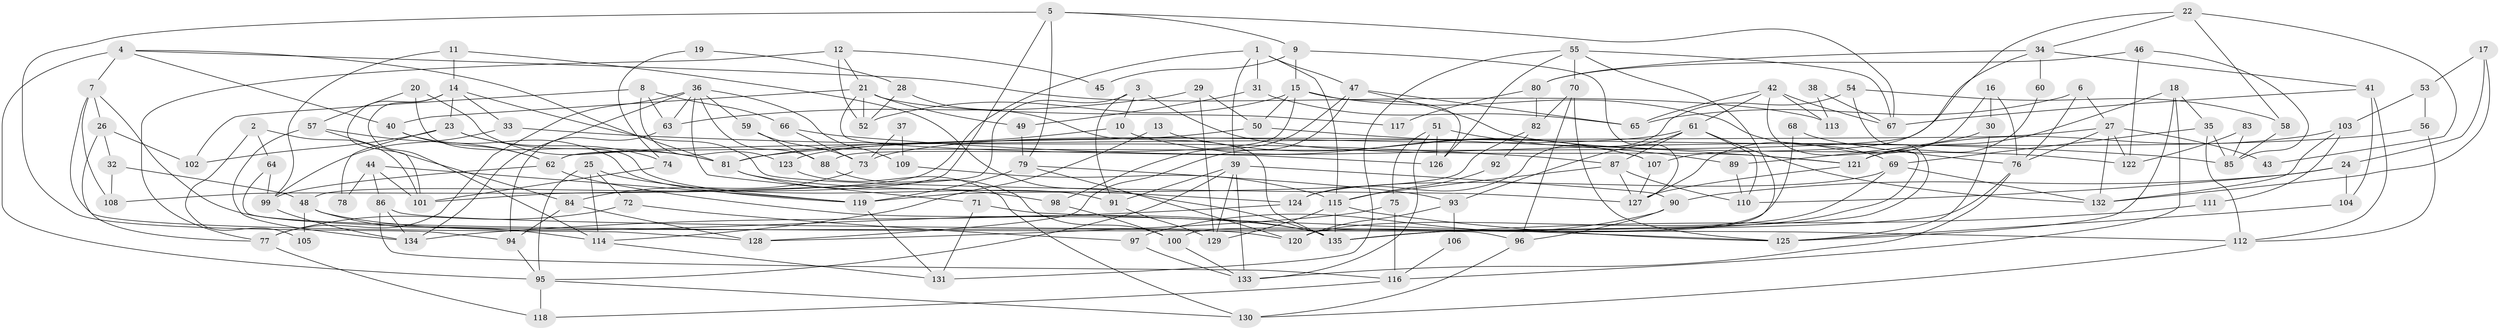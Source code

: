 // coarse degree distribution, {6: 0.023255813953488372, 10: 0.13953488372093023, 7: 0.11627906976744186, 13: 0.06976744186046512, 4: 0.13953488372093023, 5: 0.20930232558139536, 9: 0.046511627906976744, 8: 0.16279069767441862, 11: 0.023255813953488372, 3: 0.046511627906976744, 2: 0.023255813953488372}
// Generated by graph-tools (version 1.1) at 2025/51/03/04/25 22:51:01]
// undirected, 135 vertices, 270 edges
graph export_dot {
  node [color=gray90,style=filled];
  1;
  2;
  3;
  4;
  5;
  6;
  7;
  8;
  9;
  10;
  11;
  12;
  13;
  14;
  15;
  16;
  17;
  18;
  19;
  20;
  21;
  22;
  23;
  24;
  25;
  26;
  27;
  28;
  29;
  30;
  31;
  32;
  33;
  34;
  35;
  36;
  37;
  38;
  39;
  40;
  41;
  42;
  43;
  44;
  45;
  46;
  47;
  48;
  49;
  50;
  51;
  52;
  53;
  54;
  55;
  56;
  57;
  58;
  59;
  60;
  61;
  62;
  63;
  64;
  65;
  66;
  67;
  68;
  69;
  70;
  71;
  72;
  73;
  74;
  75;
  76;
  77;
  78;
  79;
  80;
  81;
  82;
  83;
  84;
  85;
  86;
  87;
  88;
  89;
  90;
  91;
  92;
  93;
  94;
  95;
  96;
  97;
  98;
  99;
  100;
  101;
  102;
  103;
  104;
  105;
  106;
  107;
  108;
  109;
  110;
  111;
  112;
  113;
  114;
  115;
  116;
  117;
  118;
  119;
  120;
  121;
  122;
  123;
  124;
  125;
  126;
  127;
  128;
  129;
  130;
  131;
  132;
  133;
  134;
  135;
  1 -- 115;
  1 -- 39;
  1 -- 31;
  1 -- 47;
  1 -- 108;
  2 -- 101;
  2 -- 64;
  2 -- 105;
  3 -- 91;
  3 -- 121;
  3 -- 10;
  3 -- 101;
  4 -- 95;
  4 -- 7;
  4 -- 40;
  4 -- 81;
  4 -- 113;
  5 -- 79;
  5 -- 48;
  5 -- 9;
  5 -- 67;
  5 -- 94;
  6 -- 65;
  6 -- 27;
  6 -- 76;
  7 -- 26;
  7 -- 120;
  7 -- 108;
  7 -- 128;
  8 -- 102;
  8 -- 66;
  8 -- 63;
  8 -- 123;
  9 -- 127;
  9 -- 15;
  9 -- 45;
  10 -- 81;
  10 -- 107;
  11 -- 99;
  11 -- 135;
  11 -- 14;
  12 -- 21;
  12 -- 52;
  12 -- 45;
  12 -- 77;
  13 -- 107;
  13 -- 114;
  14 -- 101;
  14 -- 23;
  14 -- 33;
  14 -- 114;
  14 -- 127;
  15 -- 126;
  15 -- 50;
  15 -- 52;
  15 -- 69;
  15 -- 88;
  16 -- 30;
  16 -- 76;
  16 -- 127;
  17 -- 24;
  17 -- 132;
  17 -- 53;
  18 -- 35;
  18 -- 125;
  18 -- 116;
  18 -- 121;
  19 -- 28;
  19 -- 74;
  20 -- 81;
  20 -- 57;
  20 -- 91;
  21 -- 126;
  21 -- 40;
  21 -- 49;
  21 -- 52;
  21 -- 117;
  22 -- 34;
  22 -- 107;
  22 -- 43;
  22 -- 58;
  23 -- 81;
  23 -- 74;
  23 -- 78;
  23 -- 102;
  24 -- 110;
  24 -- 104;
  24 -- 90;
  25 -- 119;
  25 -- 95;
  25 -- 72;
  25 -- 114;
  26 -- 32;
  26 -- 77;
  26 -- 102;
  27 -- 76;
  27 -- 62;
  27 -- 43;
  27 -- 122;
  27 -- 132;
  28 -- 52;
  28 -- 135;
  29 -- 50;
  29 -- 63;
  29 -- 129;
  30 -- 89;
  30 -- 125;
  31 -- 65;
  31 -- 49;
  32 -- 108;
  32 -- 48;
  33 -- 99;
  33 -- 87;
  34 -- 41;
  34 -- 62;
  34 -- 60;
  34 -- 80;
  35 -- 112;
  35 -- 69;
  35 -- 85;
  36 -- 134;
  36 -- 77;
  36 -- 59;
  36 -- 63;
  36 -- 71;
  36 -- 88;
  36 -- 109;
  37 -- 73;
  37 -- 109;
  38 -- 67;
  38 -- 113;
  39 -- 91;
  39 -- 133;
  39 -- 90;
  39 -- 95;
  39 -- 129;
  40 -- 119;
  40 -- 62;
  41 -- 67;
  41 -- 112;
  41 -- 104;
  42 -- 61;
  42 -- 135;
  42 -- 65;
  42 -- 67;
  42 -- 113;
  44 -- 119;
  44 -- 86;
  44 -- 78;
  44 -- 101;
  46 -- 80;
  46 -- 122;
  46 -- 85;
  47 -- 128;
  47 -- 65;
  47 -- 98;
  47 -- 122;
  48 -- 135;
  48 -- 114;
  48 -- 105;
  49 -- 79;
  50 -- 121;
  50 -- 123;
  51 -- 75;
  51 -- 133;
  51 -- 89;
  51 -- 126;
  53 -- 103;
  53 -- 56;
  54 -- 135;
  54 -- 58;
  54 -- 124;
  55 -- 67;
  55 -- 70;
  55 -- 120;
  55 -- 126;
  55 -- 131;
  56 -- 81;
  56 -- 112;
  57 -- 62;
  57 -- 84;
  57 -- 134;
  58 -- 85;
  59 -- 88;
  59 -- 73;
  60 -- 121;
  61 -- 87;
  61 -- 132;
  61 -- 73;
  61 -- 93;
  61 -- 110;
  62 -- 135;
  62 -- 99;
  63 -- 94;
  64 -- 99;
  64 -- 96;
  66 -- 85;
  66 -- 73;
  68 -- 100;
  68 -- 76;
  69 -- 120;
  69 -- 124;
  69 -- 132;
  70 -- 96;
  70 -- 125;
  70 -- 82;
  71 -- 131;
  71 -- 125;
  72 -- 77;
  72 -- 97;
  73 -- 84;
  74 -- 101;
  75 -- 116;
  75 -- 128;
  76 -- 133;
  76 -- 135;
  77 -- 118;
  79 -- 120;
  79 -- 93;
  79 -- 119;
  80 -- 82;
  80 -- 117;
  81 -- 124;
  81 -- 98;
  82 -- 119;
  82 -- 92;
  83 -- 85;
  83 -- 122;
  84 -- 94;
  84 -- 128;
  86 -- 112;
  86 -- 134;
  86 -- 116;
  87 -- 127;
  87 -- 110;
  87 -- 115;
  88 -- 100;
  89 -- 110;
  90 -- 96;
  90 -- 97;
  91 -- 129;
  92 -- 115;
  93 -- 106;
  93 -- 120;
  94 -- 95;
  95 -- 118;
  95 -- 130;
  96 -- 130;
  97 -- 133;
  98 -- 100;
  99 -- 134;
  100 -- 133;
  103 -- 121;
  103 -- 132;
  103 -- 111;
  104 -- 125;
  106 -- 116;
  107 -- 127;
  109 -- 115;
  111 -- 135;
  112 -- 130;
  114 -- 131;
  115 -- 129;
  115 -- 125;
  115 -- 135;
  116 -- 118;
  119 -- 131;
  121 -- 127;
  123 -- 130;
  124 -- 134;
}
